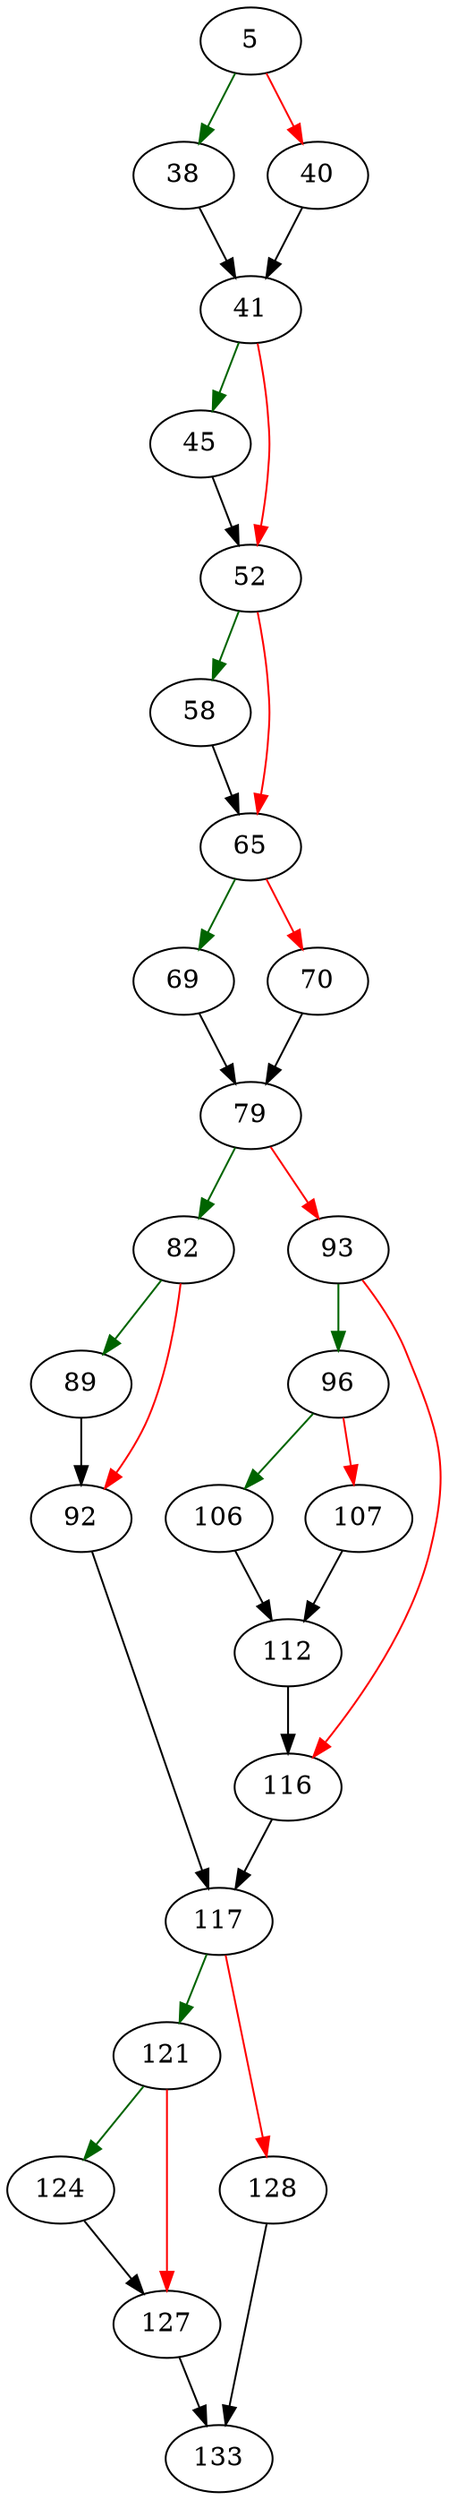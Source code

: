 strict digraph "fillInUnixFile" {
	// Node definitions.
	5 [entry=true];
	38;
	40;
	41;
	45;
	52;
	58;
	65;
	69;
	70;
	79;
	82;
	93;
	89;
	92;
	117;
	96;
	116;
	106;
	107;
	112;
	121;
	128;
	124;
	127;
	133;

	// Edge definitions.
	5 -> 38 [
		color=darkgreen
		cond=true
	];
	5 -> 40 [
		color=red
		cond=false
	];
	38 -> 41;
	40 -> 41;
	41 -> 45 [
		color=darkgreen
		cond=true
	];
	41 -> 52 [
		color=red
		cond=false
	];
	45 -> 52;
	52 -> 58 [
		color=darkgreen
		cond=true
	];
	52 -> 65 [
		color=red
		cond=false
	];
	58 -> 65;
	65 -> 69 [
		color=darkgreen
		cond=true
	];
	65 -> 70 [
		color=red
		cond=false
	];
	69 -> 79;
	70 -> 79;
	79 -> 82 [
		color=darkgreen
		cond=true
	];
	79 -> 93 [
		color=red
		cond=false
	];
	82 -> 89 [
		color=darkgreen
		cond=true
	];
	82 -> 92 [
		color=red
		cond=false
	];
	93 -> 96 [
		color=darkgreen
		cond=true
	];
	93 -> 116 [
		color=red
		cond=false
	];
	89 -> 92;
	92 -> 117;
	117 -> 121 [
		color=darkgreen
		cond=true
	];
	117 -> 128 [
		color=red
		cond=false
	];
	96 -> 106 [
		color=darkgreen
		cond=true
	];
	96 -> 107 [
		color=red
		cond=false
	];
	116 -> 117;
	106 -> 112;
	107 -> 112;
	112 -> 116;
	121 -> 124 [
		color=darkgreen
		cond=true
	];
	121 -> 127 [
		color=red
		cond=false
	];
	128 -> 133;
	124 -> 127;
	127 -> 133;
}